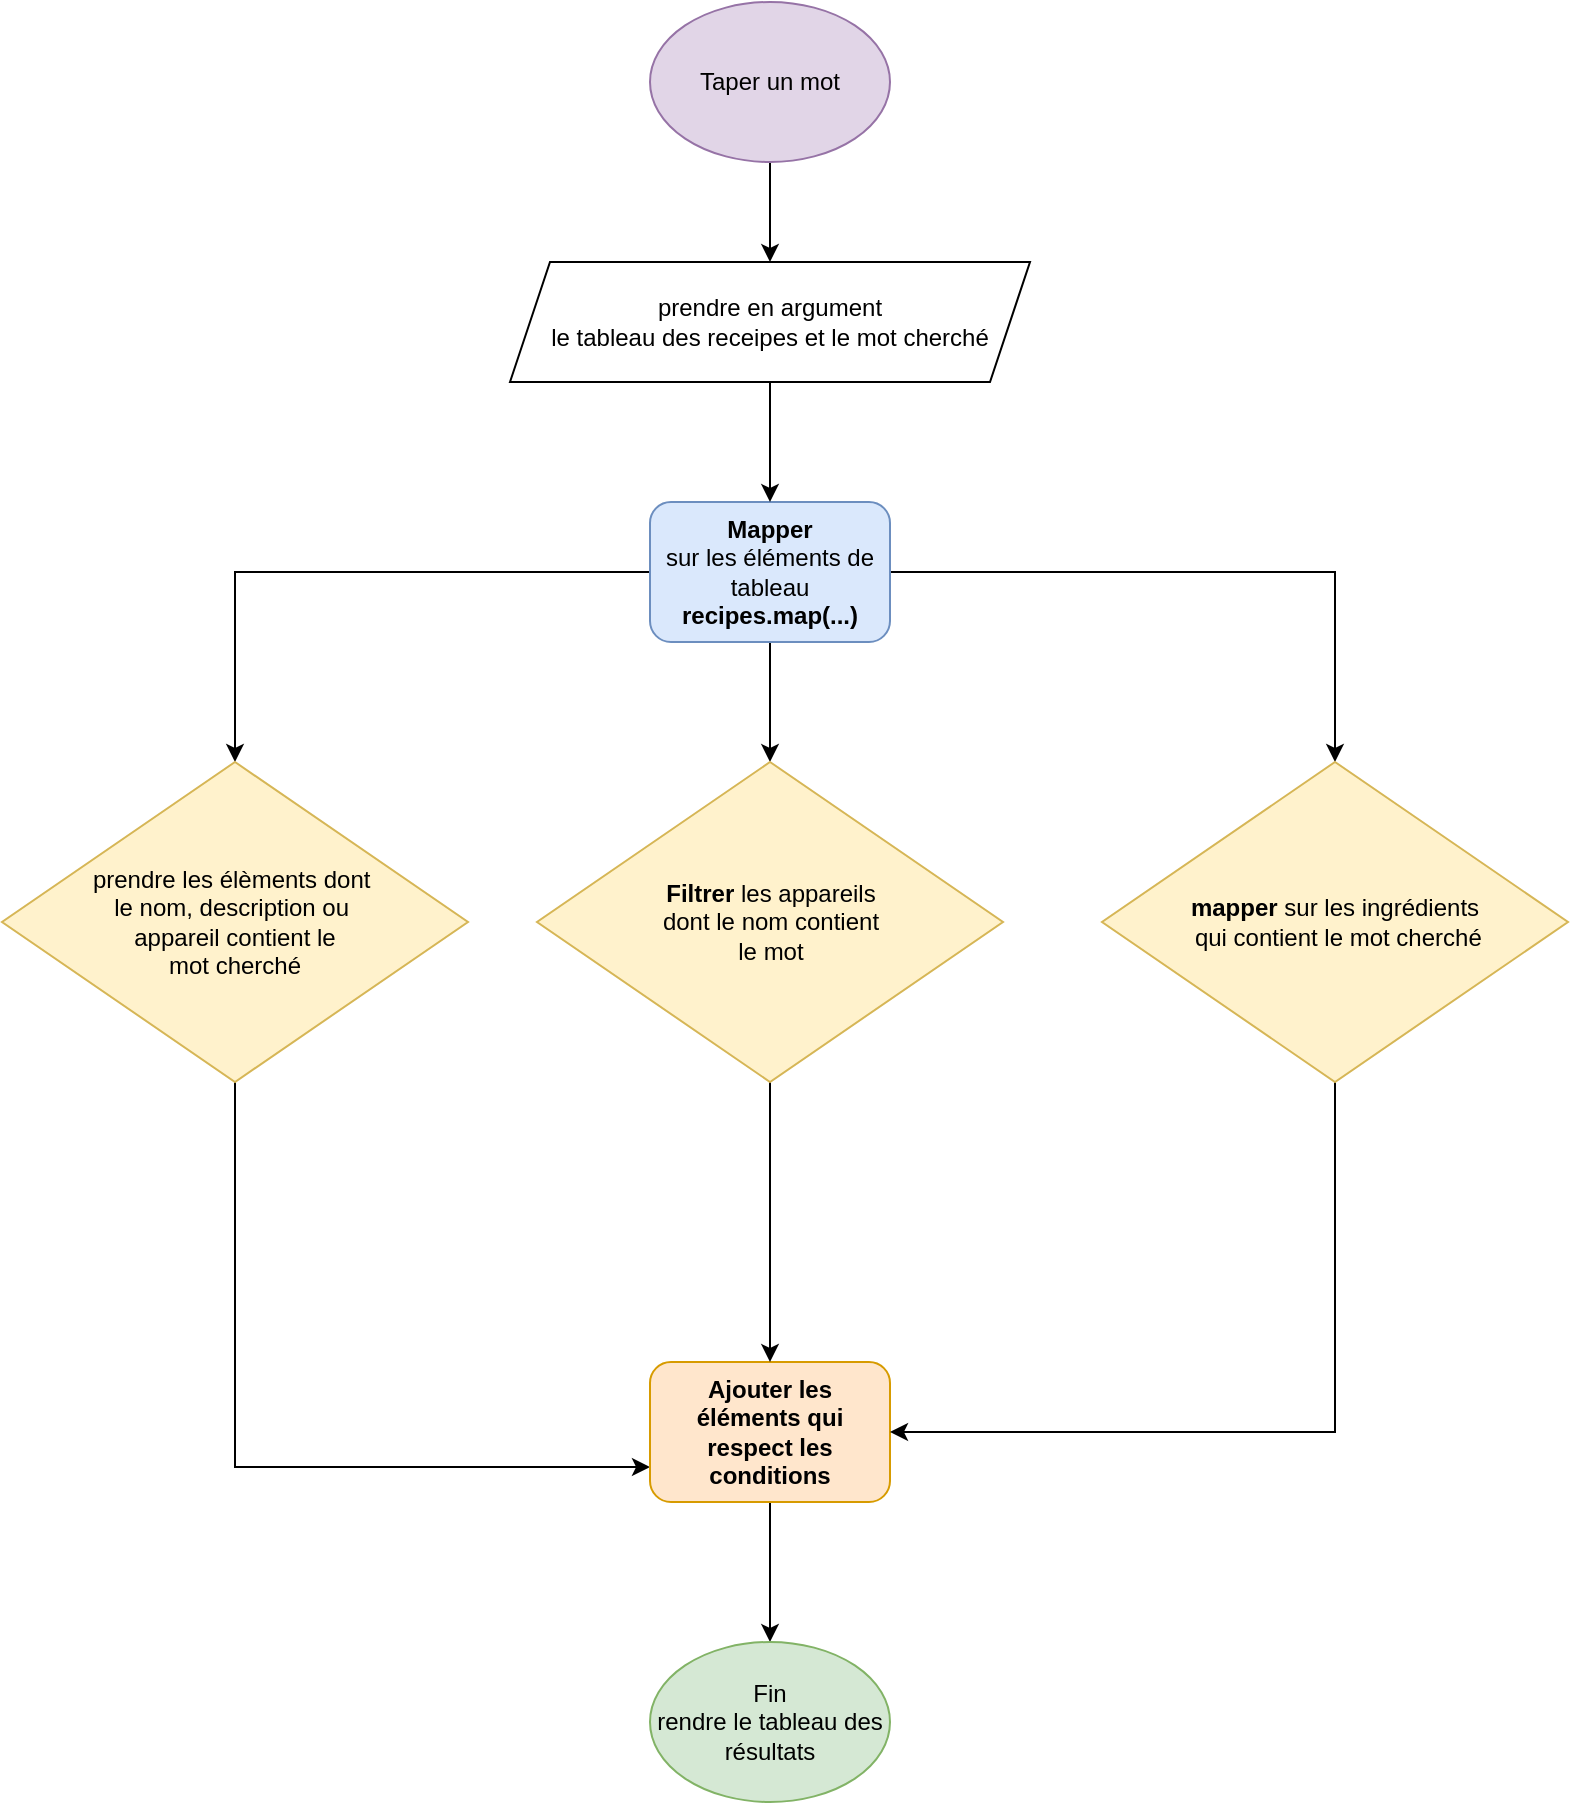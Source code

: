 <mxfile version="20.0.4" type="device"><diagram id="C5RBs43oDa-KdzZeNtuy" name="Page-1"><mxGraphModel dx="1422" dy="754" grid="1" gridSize="10" guides="1" tooltips="1" connect="1" arrows="1" fold="1" page="1" pageScale="1" pageWidth="827" pageHeight="1169" math="0" shadow="0"><root><mxCell id="WIyWlLk6GJQsqaUBKTNV-0"/><mxCell id="WIyWlLk6GJQsqaUBKTNV-1" parent="WIyWlLk6GJQsqaUBKTNV-0"/><mxCell id="RpRpr2rv7BOHmOzVi1aR-6" style="edgeStyle=orthogonalEdgeStyle;rounded=0;orthogonalLoop=1;jettySize=auto;html=1;entryX=0.5;entryY=0;entryDx=0;entryDy=0;" parent="WIyWlLk6GJQsqaUBKTNV-1" source="RpRpr2rv7BOHmOzVi1aR-0" target="RpRpr2rv7BOHmOzVi1aR-3" edge="1"><mxGeometry relative="1" as="geometry"/></mxCell><mxCell id="RpRpr2rv7BOHmOzVi1aR-0" value="Taper un mot" style="ellipse;whiteSpace=wrap;html=1;fillColor=#e1d5e7;strokeColor=#9673a6;" parent="WIyWlLk6GJQsqaUBKTNV-1" vertex="1"><mxGeometry x="324" y="60" width="120" height="80" as="geometry"/></mxCell><mxCell id="RpRpr2rv7BOHmOzVi1aR-9" style="edgeStyle=orthogonalEdgeStyle;rounded=0;orthogonalLoop=1;jettySize=auto;html=1;entryX=0.5;entryY=0;entryDx=0;entryDy=0;" parent="WIyWlLk6GJQsqaUBKTNV-1" source="RpRpr2rv7BOHmOzVi1aR-1" target="RpRpr2rv7BOHmOzVi1aR-8" edge="1"><mxGeometry relative="1" as="geometry"/></mxCell><mxCell id="lRNwryEisumYRSvbHDkv-4" style="edgeStyle=orthogonalEdgeStyle;rounded=0;orthogonalLoop=1;jettySize=auto;html=1;fontSize=12;" edge="1" parent="WIyWlLk6GJQsqaUBKTNV-1" source="RpRpr2rv7BOHmOzVi1aR-1" target="lRNwryEisumYRSvbHDkv-2"><mxGeometry relative="1" as="geometry"/></mxCell><mxCell id="lRNwryEisumYRSvbHDkv-6" style="edgeStyle=orthogonalEdgeStyle;rounded=0;orthogonalLoop=1;jettySize=auto;html=1;fontSize=12;" edge="1" parent="WIyWlLk6GJQsqaUBKTNV-1" source="RpRpr2rv7BOHmOzVi1aR-1" target="lRNwryEisumYRSvbHDkv-5"><mxGeometry relative="1" as="geometry"/></mxCell><mxCell id="RpRpr2rv7BOHmOzVi1aR-1" value="&lt;b&gt;Mapper&lt;br&gt;&lt;/b&gt;sur les éléments de tableau&lt;br&gt;&lt;b&gt;recipes.map(...)&lt;/b&gt;" style="rounded=1;whiteSpace=wrap;html=1;fillColor=#dae8fc;strokeColor=#6c8ebf;" parent="WIyWlLk6GJQsqaUBKTNV-1" vertex="1"><mxGeometry x="324" y="310" width="120" height="70" as="geometry"/></mxCell><mxCell id="RpRpr2rv7BOHmOzVi1aR-7" style="edgeStyle=orthogonalEdgeStyle;rounded=0;orthogonalLoop=1;jettySize=auto;html=1;entryX=0.5;entryY=0;entryDx=0;entryDy=0;" parent="WIyWlLk6GJQsqaUBKTNV-1" source="RpRpr2rv7BOHmOzVi1aR-3" target="RpRpr2rv7BOHmOzVi1aR-1" edge="1"><mxGeometry relative="1" as="geometry"/></mxCell><mxCell id="RpRpr2rv7BOHmOzVi1aR-3" value="prendre en argument&lt;br&gt;le tableau des receipes et le mot cherché" style="shape=parallelogram;perimeter=parallelogramPerimeter;whiteSpace=wrap;html=1;fixedSize=1;" parent="WIyWlLk6GJQsqaUBKTNV-1" vertex="1"><mxGeometry x="254" y="190" width="260" height="60" as="geometry"/></mxCell><mxCell id="lRNwryEisumYRSvbHDkv-7" style="edgeStyle=orthogonalEdgeStyle;rounded=0;orthogonalLoop=1;jettySize=auto;html=1;entryX=0;entryY=0.75;entryDx=0;entryDy=0;fontSize=12;" edge="1" parent="WIyWlLk6GJQsqaUBKTNV-1" source="RpRpr2rv7BOHmOzVi1aR-8" target="RpRpr2rv7BOHmOzVi1aR-13"><mxGeometry relative="1" as="geometry"><Array as="points"><mxPoint x="117" y="793"/></Array></mxGeometry></mxCell><mxCell id="RpRpr2rv7BOHmOzVi1aR-8" value="prendre les élèments dont&amp;nbsp;&lt;br&gt;le nom, description ou&amp;nbsp;&lt;br&gt;appareil contient le&lt;br&gt;mot cherché" style="rhombus;whiteSpace=wrap;html=1;fillColor=#fff2cc;strokeColor=#d6b656;" parent="WIyWlLk6GJQsqaUBKTNV-1" vertex="1"><mxGeometry y="440" width="233" height="160" as="geometry"/></mxCell><mxCell id="lRNwryEisumYRSvbHDkv-10" style="edgeStyle=orthogonalEdgeStyle;rounded=0;orthogonalLoop=1;jettySize=auto;html=1;entryX=0.5;entryY=0;entryDx=0;entryDy=0;fontSize=12;" edge="1" parent="WIyWlLk6GJQsqaUBKTNV-1" source="RpRpr2rv7BOHmOzVi1aR-13" target="RpRpr2rv7BOHmOzVi1aR-31"><mxGeometry relative="1" as="geometry"/></mxCell><mxCell id="RpRpr2rv7BOHmOzVi1aR-13" value="&lt;b&gt;Ajouter les éléments&amp;nbsp;qui respect les conditions&lt;/b&gt;" style="rounded=1;whiteSpace=wrap;html=1;fillColor=#ffe6cc;strokeColor=#d79b00;" parent="WIyWlLk6GJQsqaUBKTNV-1" vertex="1"><mxGeometry x="324" y="740" width="120" height="70" as="geometry"/></mxCell><mxCell id="RpRpr2rv7BOHmOzVi1aR-31" value="Fin&lt;br&gt;rendre le tableau des résultats" style="ellipse;whiteSpace=wrap;html=1;fontSize=12;fillColor=#d5e8d4;strokeColor=#82b366;" parent="WIyWlLk6GJQsqaUBKTNV-1" vertex="1"><mxGeometry x="324" y="880" width="120" height="80" as="geometry"/></mxCell><mxCell id="lRNwryEisumYRSvbHDkv-8" style="edgeStyle=orthogonalEdgeStyle;rounded=0;orthogonalLoop=1;jettySize=auto;html=1;fontSize=12;" edge="1" parent="WIyWlLk6GJQsqaUBKTNV-1" source="lRNwryEisumYRSvbHDkv-2" target="RpRpr2rv7BOHmOzVi1aR-13"><mxGeometry relative="1" as="geometry"/></mxCell><mxCell id="lRNwryEisumYRSvbHDkv-2" value="&lt;b&gt;Filtrer&lt;/b&gt;&amp;nbsp;les appareils&lt;br&gt;dont le nom contient&lt;br&gt;le mot" style="rhombus;whiteSpace=wrap;html=1;fillColor=#fff2cc;strokeColor=#d6b656;" vertex="1" parent="WIyWlLk6GJQsqaUBKTNV-1"><mxGeometry x="267.5" y="440" width="233" height="160" as="geometry"/></mxCell><mxCell id="lRNwryEisumYRSvbHDkv-9" style="edgeStyle=orthogonalEdgeStyle;rounded=0;orthogonalLoop=1;jettySize=auto;html=1;entryX=1;entryY=0.5;entryDx=0;entryDy=0;fontSize=12;" edge="1" parent="WIyWlLk6GJQsqaUBKTNV-1" source="lRNwryEisumYRSvbHDkv-5" target="RpRpr2rv7BOHmOzVi1aR-13"><mxGeometry relative="1" as="geometry"><Array as="points"><mxPoint x="667" y="775"/></Array></mxGeometry></mxCell><mxCell id="lRNwryEisumYRSvbHDkv-5" value="&lt;b&gt;mapper&lt;/b&gt;&amp;nbsp;sur les ingrédients&lt;br&gt;&amp;nbsp;qui contient le mot cherché" style="rhombus;whiteSpace=wrap;html=1;fillColor=#fff2cc;strokeColor=#d6b656;" vertex="1" parent="WIyWlLk6GJQsqaUBKTNV-1"><mxGeometry x="550" y="440" width="233" height="160" as="geometry"/></mxCell></root></mxGraphModel></diagram></mxfile>